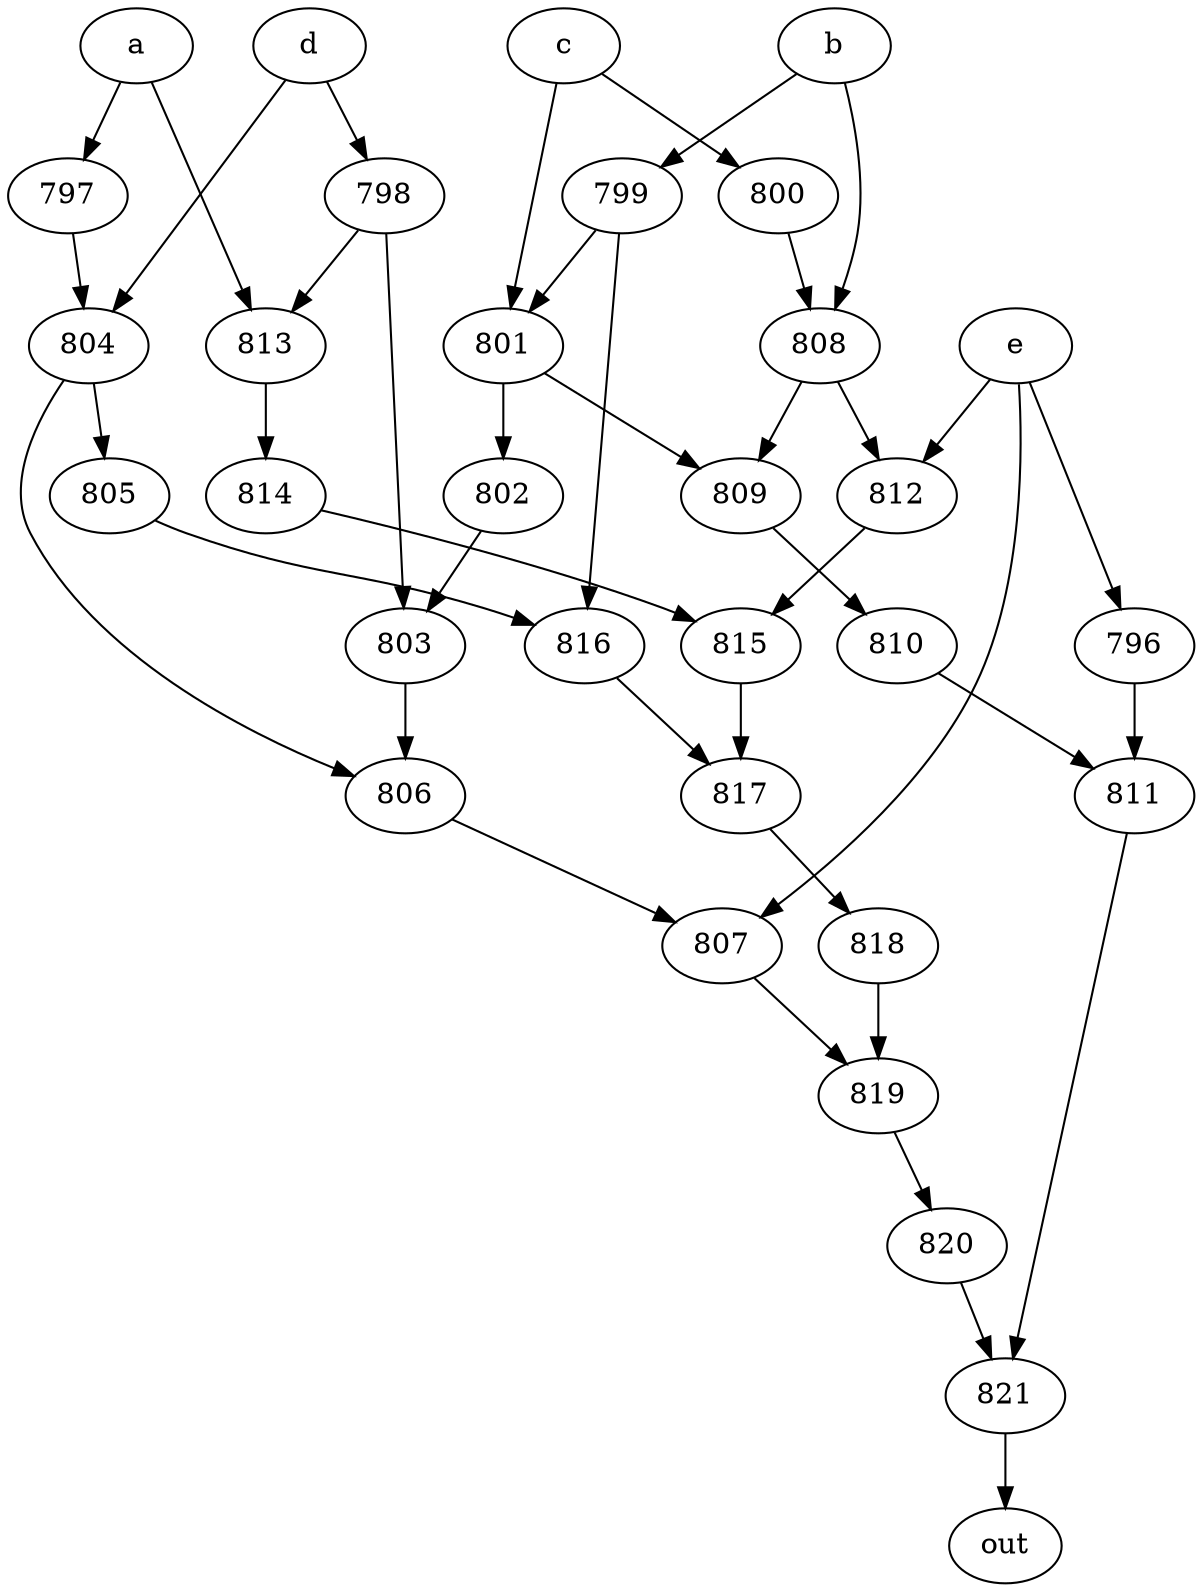 strict digraph "" {
	821 -> out;
	a -> 797;
	a -> 813;
	797 -> 804;
	813 -> 814;
	804 -> 805;
	804 -> 806;
	814 -> 815;
	b -> 799;
	b -> 808;
	799 -> 801;
	799 -> 816;
	808 -> 809;
	808 -> 812;
	801 -> 809;
	801 -> 802;
	816 -> 817;
	809 -> 810;
	812 -> 815;
	c -> 801;
	c -> 800;
	800 -> 808;
	802 -> 803;
	d -> 804;
	d -> 798;
	798 -> 813;
	798 -> 803;
	803 -> 806;
	805 -> 816;
	806 -> 807;
	e -> 812;
	e -> 796;
	e -> 807;
	796 -> 811;
	807 -> 819;
	811 -> 821;
	819 -> 820;
	815 -> 817;
	817 -> 818;
	810 -> 811;
	820 -> 821;
	818 -> 819;
}
